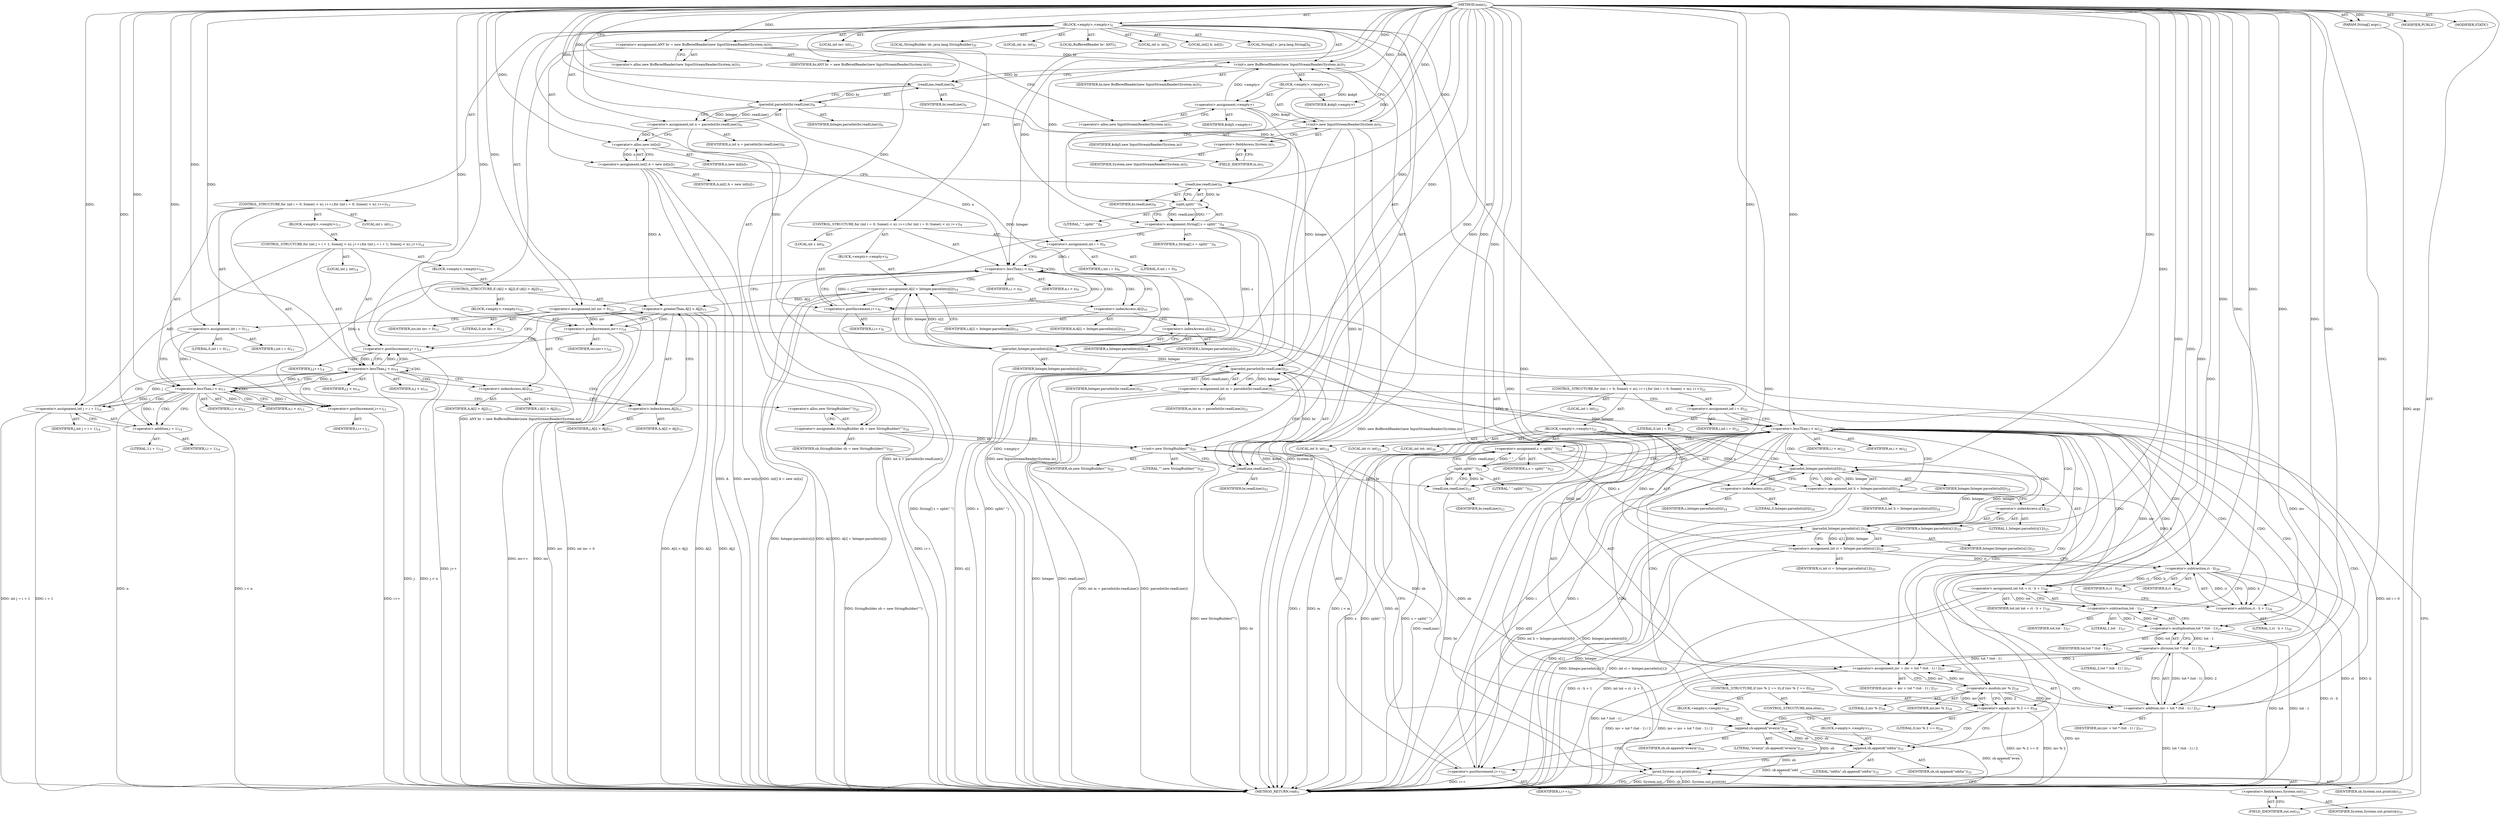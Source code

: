 digraph "main" {  
"21" [label = <(METHOD,main)<SUB>3</SUB>> ]
"22" [label = <(PARAM,String[] args)<SUB>3</SUB>> ]
"23" [label = <(BLOCK,&lt;empty&gt;,&lt;empty&gt;)<SUB>4</SUB>> ]
"4" [label = <(LOCAL,BufferedReader br: ANY)<SUB>5</SUB>> ]
"24" [label = <(&lt;operator&gt;.assignment,ANY br = new BufferedReader(new InputStreamReader(System.in)))<SUB>5</SUB>> ]
"25" [label = <(IDENTIFIER,br,ANY br = new BufferedReader(new InputStreamReader(System.in)))<SUB>5</SUB>> ]
"26" [label = <(&lt;operator&gt;.alloc,new BufferedReader(new InputStreamReader(System.in)))<SUB>5</SUB>> ]
"27" [label = <(&lt;init&gt;,new BufferedReader(new InputStreamReader(System.in)))<SUB>5</SUB>> ]
"3" [label = <(IDENTIFIER,br,new BufferedReader(new InputStreamReader(System.in)))<SUB>5</SUB>> ]
"28" [label = <(BLOCK,&lt;empty&gt;,&lt;empty&gt;)<SUB>5</SUB>> ]
"29" [label = <(&lt;operator&gt;.assignment,&lt;empty&gt;)> ]
"30" [label = <(IDENTIFIER,$obj0,&lt;empty&gt;)> ]
"31" [label = <(&lt;operator&gt;.alloc,new InputStreamReader(System.in))<SUB>5</SUB>> ]
"32" [label = <(&lt;init&gt;,new InputStreamReader(System.in))<SUB>5</SUB>> ]
"33" [label = <(IDENTIFIER,$obj0,new InputStreamReader(System.in))> ]
"34" [label = <(&lt;operator&gt;.fieldAccess,System.in)<SUB>5</SUB>> ]
"35" [label = <(IDENTIFIER,System,new InputStreamReader(System.in))<SUB>5</SUB>> ]
"36" [label = <(FIELD_IDENTIFIER,in,in)<SUB>5</SUB>> ]
"37" [label = <(IDENTIFIER,$obj0,&lt;empty&gt;)> ]
"38" [label = <(LOCAL,int n: int)<SUB>6</SUB>> ]
"39" [label = <(&lt;operator&gt;.assignment,int n = parseInt(br.readLine()))<SUB>6</SUB>> ]
"40" [label = <(IDENTIFIER,n,int n = parseInt(br.readLine()))<SUB>6</SUB>> ]
"41" [label = <(parseInt,parseInt(br.readLine()))<SUB>6</SUB>> ]
"42" [label = <(IDENTIFIER,Integer,parseInt(br.readLine()))<SUB>6</SUB>> ]
"43" [label = <(readLine,readLine())<SUB>6</SUB>> ]
"44" [label = <(IDENTIFIER,br,readLine())<SUB>6</SUB>> ]
"45" [label = <(LOCAL,int[] A: int[])<SUB>7</SUB>> ]
"46" [label = <(&lt;operator&gt;.assignment,int[] A = new int[n])<SUB>7</SUB>> ]
"47" [label = <(IDENTIFIER,A,int[] A = new int[n])<SUB>7</SUB>> ]
"48" [label = <(&lt;operator&gt;.alloc,new int[n])> ]
"49" [label = <(IDENTIFIER,n,new int[n])<SUB>7</SUB>> ]
"50" [label = <(LOCAL,String[] s: java.lang.String[])<SUB>8</SUB>> ]
"51" [label = <(&lt;operator&gt;.assignment,String[] s = split(&quot; &quot;))<SUB>8</SUB>> ]
"52" [label = <(IDENTIFIER,s,String[] s = split(&quot; &quot;))<SUB>8</SUB>> ]
"53" [label = <(split,split(&quot; &quot;))<SUB>8</SUB>> ]
"54" [label = <(readLine,readLine())<SUB>8</SUB>> ]
"55" [label = <(IDENTIFIER,br,readLine())<SUB>8</SUB>> ]
"56" [label = <(LITERAL,&quot; &quot;,split(&quot; &quot;))<SUB>8</SUB>> ]
"57" [label = <(CONTROL_STRUCTURE,for (int i = 0; Some(i &lt; n); i++),for (int i = 0; Some(i &lt; n); i++))<SUB>9</SUB>> ]
"58" [label = <(LOCAL,int i: int)<SUB>9</SUB>> ]
"59" [label = <(&lt;operator&gt;.assignment,int i = 0)<SUB>9</SUB>> ]
"60" [label = <(IDENTIFIER,i,int i = 0)<SUB>9</SUB>> ]
"61" [label = <(LITERAL,0,int i = 0)<SUB>9</SUB>> ]
"62" [label = <(&lt;operator&gt;.lessThan,i &lt; n)<SUB>9</SUB>> ]
"63" [label = <(IDENTIFIER,i,i &lt; n)<SUB>9</SUB>> ]
"64" [label = <(IDENTIFIER,n,i &lt; n)<SUB>9</SUB>> ]
"65" [label = <(&lt;operator&gt;.postIncrement,i++)<SUB>9</SUB>> ]
"66" [label = <(IDENTIFIER,i,i++)<SUB>9</SUB>> ]
"67" [label = <(BLOCK,&lt;empty&gt;,&lt;empty&gt;)<SUB>9</SUB>> ]
"68" [label = <(&lt;operator&gt;.assignment,A[i] = Integer.parseInt(s[i]))<SUB>10</SUB>> ]
"69" [label = <(&lt;operator&gt;.indexAccess,A[i])<SUB>10</SUB>> ]
"70" [label = <(IDENTIFIER,A,A[i] = Integer.parseInt(s[i]))<SUB>10</SUB>> ]
"71" [label = <(IDENTIFIER,i,A[i] = Integer.parseInt(s[i]))<SUB>10</SUB>> ]
"72" [label = <(parseInt,Integer.parseInt(s[i]))<SUB>10</SUB>> ]
"73" [label = <(IDENTIFIER,Integer,Integer.parseInt(s[i]))<SUB>10</SUB>> ]
"74" [label = <(&lt;operator&gt;.indexAccess,s[i])<SUB>10</SUB>> ]
"75" [label = <(IDENTIFIER,s,Integer.parseInt(s[i]))<SUB>10</SUB>> ]
"76" [label = <(IDENTIFIER,i,Integer.parseInt(s[i]))<SUB>10</SUB>> ]
"77" [label = <(LOCAL,int inv: int)<SUB>12</SUB>> ]
"78" [label = <(&lt;operator&gt;.assignment,int inv = 0)<SUB>12</SUB>> ]
"79" [label = <(IDENTIFIER,inv,int inv = 0)<SUB>12</SUB>> ]
"80" [label = <(LITERAL,0,int inv = 0)<SUB>12</SUB>> ]
"81" [label = <(CONTROL_STRUCTURE,for (int i = 0; Some(i &lt; n); i++),for (int i = 0; Some(i &lt; n); i++))<SUB>13</SUB>> ]
"82" [label = <(LOCAL,int i: int)<SUB>13</SUB>> ]
"83" [label = <(&lt;operator&gt;.assignment,int i = 0)<SUB>13</SUB>> ]
"84" [label = <(IDENTIFIER,i,int i = 0)<SUB>13</SUB>> ]
"85" [label = <(LITERAL,0,int i = 0)<SUB>13</SUB>> ]
"86" [label = <(&lt;operator&gt;.lessThan,i &lt; n)<SUB>13</SUB>> ]
"87" [label = <(IDENTIFIER,i,i &lt; n)<SUB>13</SUB>> ]
"88" [label = <(IDENTIFIER,n,i &lt; n)<SUB>13</SUB>> ]
"89" [label = <(&lt;operator&gt;.postIncrement,i++)<SUB>13</SUB>> ]
"90" [label = <(IDENTIFIER,i,i++)<SUB>13</SUB>> ]
"91" [label = <(BLOCK,&lt;empty&gt;,&lt;empty&gt;)<SUB>13</SUB>> ]
"92" [label = <(CONTROL_STRUCTURE,for (int j = i + 1; Some(j &lt; n); j++),for (int j = i + 1; Some(j &lt; n); j++))<SUB>14</SUB>> ]
"93" [label = <(LOCAL,int j: int)<SUB>14</SUB>> ]
"94" [label = <(&lt;operator&gt;.assignment,int j = i + 1)<SUB>14</SUB>> ]
"95" [label = <(IDENTIFIER,j,int j = i + 1)<SUB>14</SUB>> ]
"96" [label = <(&lt;operator&gt;.addition,i + 1)<SUB>14</SUB>> ]
"97" [label = <(IDENTIFIER,i,i + 1)<SUB>14</SUB>> ]
"98" [label = <(LITERAL,1,i + 1)<SUB>14</SUB>> ]
"99" [label = <(&lt;operator&gt;.lessThan,j &lt; n)<SUB>14</SUB>> ]
"100" [label = <(IDENTIFIER,j,j &lt; n)<SUB>14</SUB>> ]
"101" [label = <(IDENTIFIER,n,j &lt; n)<SUB>14</SUB>> ]
"102" [label = <(&lt;operator&gt;.postIncrement,j++)<SUB>14</SUB>> ]
"103" [label = <(IDENTIFIER,j,j++)<SUB>14</SUB>> ]
"104" [label = <(BLOCK,&lt;empty&gt;,&lt;empty&gt;)<SUB>14</SUB>> ]
"105" [label = <(CONTROL_STRUCTURE,if (A[i] &gt; A[j]),if (A[i] &gt; A[j]))<SUB>15</SUB>> ]
"106" [label = <(&lt;operator&gt;.greaterThan,A[i] &gt; A[j])<SUB>15</SUB>> ]
"107" [label = <(&lt;operator&gt;.indexAccess,A[i])<SUB>15</SUB>> ]
"108" [label = <(IDENTIFIER,A,A[i] &gt; A[j])<SUB>15</SUB>> ]
"109" [label = <(IDENTIFIER,i,A[i] &gt; A[j])<SUB>15</SUB>> ]
"110" [label = <(&lt;operator&gt;.indexAccess,A[j])<SUB>15</SUB>> ]
"111" [label = <(IDENTIFIER,A,A[i] &gt; A[j])<SUB>15</SUB>> ]
"112" [label = <(IDENTIFIER,j,A[i] &gt; A[j])<SUB>15</SUB>> ]
"113" [label = <(BLOCK,&lt;empty&gt;,&lt;empty&gt;)<SUB>15</SUB>> ]
"114" [label = <(&lt;operator&gt;.postIncrement,inv++)<SUB>16</SUB>> ]
"115" [label = <(IDENTIFIER,inv,inv++)<SUB>16</SUB>> ]
"6" [label = <(LOCAL,StringBuilder sb: java.lang.StringBuilder)<SUB>20</SUB>> ]
"116" [label = <(&lt;operator&gt;.assignment,StringBuilder sb = new StringBuilder(&quot;&quot;))<SUB>20</SUB>> ]
"117" [label = <(IDENTIFIER,sb,StringBuilder sb = new StringBuilder(&quot;&quot;))<SUB>20</SUB>> ]
"118" [label = <(&lt;operator&gt;.alloc,new StringBuilder(&quot;&quot;))<SUB>20</SUB>> ]
"119" [label = <(&lt;init&gt;,new StringBuilder(&quot;&quot;))<SUB>20</SUB>> ]
"5" [label = <(IDENTIFIER,sb,new StringBuilder(&quot;&quot;))<SUB>20</SUB>> ]
"120" [label = <(LITERAL,&quot;&quot;,new StringBuilder(&quot;&quot;))<SUB>20</SUB>> ]
"121" [label = <(LOCAL,int m: int)<SUB>21</SUB>> ]
"122" [label = <(&lt;operator&gt;.assignment,int m = parseInt(br.readLine()))<SUB>21</SUB>> ]
"123" [label = <(IDENTIFIER,m,int m = parseInt(br.readLine()))<SUB>21</SUB>> ]
"124" [label = <(parseInt,parseInt(br.readLine()))<SUB>21</SUB>> ]
"125" [label = <(IDENTIFIER,Integer,parseInt(br.readLine()))<SUB>21</SUB>> ]
"126" [label = <(readLine,readLine())<SUB>21</SUB>> ]
"127" [label = <(IDENTIFIER,br,readLine())<SUB>21</SUB>> ]
"128" [label = <(CONTROL_STRUCTURE,for (int i = 0; Some(i &lt; m); i++),for (int i = 0; Some(i &lt; m); i++))<SUB>22</SUB>> ]
"129" [label = <(LOCAL,int i: int)<SUB>22</SUB>> ]
"130" [label = <(&lt;operator&gt;.assignment,int i = 0)<SUB>22</SUB>> ]
"131" [label = <(IDENTIFIER,i,int i = 0)<SUB>22</SUB>> ]
"132" [label = <(LITERAL,0,int i = 0)<SUB>22</SUB>> ]
"133" [label = <(&lt;operator&gt;.lessThan,i &lt; m)<SUB>22</SUB>> ]
"134" [label = <(IDENTIFIER,i,i &lt; m)<SUB>22</SUB>> ]
"135" [label = <(IDENTIFIER,m,i &lt; m)<SUB>22</SUB>> ]
"136" [label = <(&lt;operator&gt;.postIncrement,i++)<SUB>22</SUB>> ]
"137" [label = <(IDENTIFIER,i,i++)<SUB>22</SUB>> ]
"138" [label = <(BLOCK,&lt;empty&gt;,&lt;empty&gt;)<SUB>22</SUB>> ]
"139" [label = <(&lt;operator&gt;.assignment,s = split(&quot; &quot;))<SUB>23</SUB>> ]
"140" [label = <(IDENTIFIER,s,s = split(&quot; &quot;))<SUB>23</SUB>> ]
"141" [label = <(split,split(&quot; &quot;))<SUB>23</SUB>> ]
"142" [label = <(readLine,readLine())<SUB>23</SUB>> ]
"143" [label = <(IDENTIFIER,br,readLine())<SUB>23</SUB>> ]
"144" [label = <(LITERAL,&quot; &quot;,split(&quot; &quot;))<SUB>23</SUB>> ]
"145" [label = <(LOCAL,int li: int)<SUB>24</SUB>> ]
"146" [label = <(&lt;operator&gt;.assignment,int li = Integer.parseInt(s[0]))<SUB>24</SUB>> ]
"147" [label = <(IDENTIFIER,li,int li = Integer.parseInt(s[0]))<SUB>24</SUB>> ]
"148" [label = <(parseInt,Integer.parseInt(s[0]))<SUB>24</SUB>> ]
"149" [label = <(IDENTIFIER,Integer,Integer.parseInt(s[0]))<SUB>24</SUB>> ]
"150" [label = <(&lt;operator&gt;.indexAccess,s[0])<SUB>24</SUB>> ]
"151" [label = <(IDENTIFIER,s,Integer.parseInt(s[0]))<SUB>24</SUB>> ]
"152" [label = <(LITERAL,0,Integer.parseInt(s[0]))<SUB>24</SUB>> ]
"153" [label = <(LOCAL,int ri: int)<SUB>25</SUB>> ]
"154" [label = <(&lt;operator&gt;.assignment,int ri = Integer.parseInt(s[1]))<SUB>25</SUB>> ]
"155" [label = <(IDENTIFIER,ri,int ri = Integer.parseInt(s[1]))<SUB>25</SUB>> ]
"156" [label = <(parseInt,Integer.parseInt(s[1]))<SUB>25</SUB>> ]
"157" [label = <(IDENTIFIER,Integer,Integer.parseInt(s[1]))<SUB>25</SUB>> ]
"158" [label = <(&lt;operator&gt;.indexAccess,s[1])<SUB>25</SUB>> ]
"159" [label = <(IDENTIFIER,s,Integer.parseInt(s[1]))<SUB>25</SUB>> ]
"160" [label = <(LITERAL,1,Integer.parseInt(s[1]))<SUB>25</SUB>> ]
"161" [label = <(LOCAL,int tot: int)<SUB>26</SUB>> ]
"162" [label = <(&lt;operator&gt;.assignment,int tot = ri - li + 1)<SUB>26</SUB>> ]
"163" [label = <(IDENTIFIER,tot,int tot = ri - li + 1)<SUB>26</SUB>> ]
"164" [label = <(&lt;operator&gt;.addition,ri - li + 1)<SUB>26</SUB>> ]
"165" [label = <(&lt;operator&gt;.subtraction,ri - li)<SUB>26</SUB>> ]
"166" [label = <(IDENTIFIER,ri,ri - li)<SUB>26</SUB>> ]
"167" [label = <(IDENTIFIER,li,ri - li)<SUB>26</SUB>> ]
"168" [label = <(LITERAL,1,ri - li + 1)<SUB>26</SUB>> ]
"169" [label = <(&lt;operator&gt;.assignment,inv = inv + tot * (tot - 1) / 2)<SUB>27</SUB>> ]
"170" [label = <(IDENTIFIER,inv,inv = inv + tot * (tot - 1) / 2)<SUB>27</SUB>> ]
"171" [label = <(&lt;operator&gt;.addition,inv + tot * (tot - 1) / 2)<SUB>27</SUB>> ]
"172" [label = <(IDENTIFIER,inv,inv + tot * (tot - 1) / 2)<SUB>27</SUB>> ]
"173" [label = <(&lt;operator&gt;.division,tot * (tot - 1) / 2)<SUB>27</SUB>> ]
"174" [label = <(&lt;operator&gt;.multiplication,tot * (tot - 1))<SUB>27</SUB>> ]
"175" [label = <(IDENTIFIER,tot,tot * (tot - 1))<SUB>27</SUB>> ]
"176" [label = <(&lt;operator&gt;.subtraction,tot - 1)<SUB>27</SUB>> ]
"177" [label = <(IDENTIFIER,tot,tot - 1)<SUB>27</SUB>> ]
"178" [label = <(LITERAL,1,tot - 1)<SUB>27</SUB>> ]
"179" [label = <(LITERAL,2,tot * (tot - 1) / 2)<SUB>27</SUB>> ]
"180" [label = <(CONTROL_STRUCTURE,if (inv % 2 == 0),if (inv % 2 == 0))<SUB>28</SUB>> ]
"181" [label = <(&lt;operator&gt;.equals,inv % 2 == 0)<SUB>28</SUB>> ]
"182" [label = <(&lt;operator&gt;.modulo,inv % 2)<SUB>28</SUB>> ]
"183" [label = <(IDENTIFIER,inv,inv % 2)<SUB>28</SUB>> ]
"184" [label = <(LITERAL,2,inv % 2)<SUB>28</SUB>> ]
"185" [label = <(LITERAL,0,inv % 2 == 0)<SUB>28</SUB>> ]
"186" [label = <(BLOCK,&lt;empty&gt;,&lt;empty&gt;)<SUB>28</SUB>> ]
"187" [label = <(append,sb.append(&quot;even\n&quot;))<SUB>29</SUB>> ]
"188" [label = <(IDENTIFIER,sb,sb.append(&quot;even\n&quot;))<SUB>29</SUB>> ]
"189" [label = <(LITERAL,&quot;even\n&quot;,sb.append(&quot;even\n&quot;))<SUB>29</SUB>> ]
"190" [label = <(CONTROL_STRUCTURE,else,else)<SUB>31</SUB>> ]
"191" [label = <(BLOCK,&lt;empty&gt;,&lt;empty&gt;)<SUB>31</SUB>> ]
"192" [label = <(append,sb.append(&quot;odd\n&quot;))<SUB>32</SUB>> ]
"193" [label = <(IDENTIFIER,sb,sb.append(&quot;odd\n&quot;))<SUB>32</SUB>> ]
"194" [label = <(LITERAL,&quot;odd\n&quot;,sb.append(&quot;odd\n&quot;))<SUB>32</SUB>> ]
"195" [label = <(print,System.out.print(sb))<SUB>35</SUB>> ]
"196" [label = <(&lt;operator&gt;.fieldAccess,System.out)<SUB>35</SUB>> ]
"197" [label = <(IDENTIFIER,System,System.out.print(sb))<SUB>35</SUB>> ]
"198" [label = <(FIELD_IDENTIFIER,out,out)<SUB>35</SUB>> ]
"199" [label = <(IDENTIFIER,sb,System.out.print(sb))<SUB>35</SUB>> ]
"200" [label = <(MODIFIER,PUBLIC)> ]
"201" [label = <(MODIFIER,STATIC)> ]
"202" [label = <(METHOD_RETURN,void)<SUB>3</SUB>> ]
  "21" -> "22"  [ label = "AST: "] 
  "21" -> "23"  [ label = "AST: "] 
  "21" -> "200"  [ label = "AST: "] 
  "21" -> "201"  [ label = "AST: "] 
  "21" -> "202"  [ label = "AST: "] 
  "23" -> "4"  [ label = "AST: "] 
  "23" -> "24"  [ label = "AST: "] 
  "23" -> "27"  [ label = "AST: "] 
  "23" -> "38"  [ label = "AST: "] 
  "23" -> "39"  [ label = "AST: "] 
  "23" -> "45"  [ label = "AST: "] 
  "23" -> "46"  [ label = "AST: "] 
  "23" -> "50"  [ label = "AST: "] 
  "23" -> "51"  [ label = "AST: "] 
  "23" -> "57"  [ label = "AST: "] 
  "23" -> "77"  [ label = "AST: "] 
  "23" -> "78"  [ label = "AST: "] 
  "23" -> "81"  [ label = "AST: "] 
  "23" -> "6"  [ label = "AST: "] 
  "23" -> "116"  [ label = "AST: "] 
  "23" -> "119"  [ label = "AST: "] 
  "23" -> "121"  [ label = "AST: "] 
  "23" -> "122"  [ label = "AST: "] 
  "23" -> "128"  [ label = "AST: "] 
  "23" -> "195"  [ label = "AST: "] 
  "24" -> "25"  [ label = "AST: "] 
  "24" -> "26"  [ label = "AST: "] 
  "27" -> "3"  [ label = "AST: "] 
  "27" -> "28"  [ label = "AST: "] 
  "28" -> "29"  [ label = "AST: "] 
  "28" -> "32"  [ label = "AST: "] 
  "28" -> "37"  [ label = "AST: "] 
  "29" -> "30"  [ label = "AST: "] 
  "29" -> "31"  [ label = "AST: "] 
  "32" -> "33"  [ label = "AST: "] 
  "32" -> "34"  [ label = "AST: "] 
  "34" -> "35"  [ label = "AST: "] 
  "34" -> "36"  [ label = "AST: "] 
  "39" -> "40"  [ label = "AST: "] 
  "39" -> "41"  [ label = "AST: "] 
  "41" -> "42"  [ label = "AST: "] 
  "41" -> "43"  [ label = "AST: "] 
  "43" -> "44"  [ label = "AST: "] 
  "46" -> "47"  [ label = "AST: "] 
  "46" -> "48"  [ label = "AST: "] 
  "48" -> "49"  [ label = "AST: "] 
  "51" -> "52"  [ label = "AST: "] 
  "51" -> "53"  [ label = "AST: "] 
  "53" -> "54"  [ label = "AST: "] 
  "53" -> "56"  [ label = "AST: "] 
  "54" -> "55"  [ label = "AST: "] 
  "57" -> "58"  [ label = "AST: "] 
  "57" -> "59"  [ label = "AST: "] 
  "57" -> "62"  [ label = "AST: "] 
  "57" -> "65"  [ label = "AST: "] 
  "57" -> "67"  [ label = "AST: "] 
  "59" -> "60"  [ label = "AST: "] 
  "59" -> "61"  [ label = "AST: "] 
  "62" -> "63"  [ label = "AST: "] 
  "62" -> "64"  [ label = "AST: "] 
  "65" -> "66"  [ label = "AST: "] 
  "67" -> "68"  [ label = "AST: "] 
  "68" -> "69"  [ label = "AST: "] 
  "68" -> "72"  [ label = "AST: "] 
  "69" -> "70"  [ label = "AST: "] 
  "69" -> "71"  [ label = "AST: "] 
  "72" -> "73"  [ label = "AST: "] 
  "72" -> "74"  [ label = "AST: "] 
  "74" -> "75"  [ label = "AST: "] 
  "74" -> "76"  [ label = "AST: "] 
  "78" -> "79"  [ label = "AST: "] 
  "78" -> "80"  [ label = "AST: "] 
  "81" -> "82"  [ label = "AST: "] 
  "81" -> "83"  [ label = "AST: "] 
  "81" -> "86"  [ label = "AST: "] 
  "81" -> "89"  [ label = "AST: "] 
  "81" -> "91"  [ label = "AST: "] 
  "83" -> "84"  [ label = "AST: "] 
  "83" -> "85"  [ label = "AST: "] 
  "86" -> "87"  [ label = "AST: "] 
  "86" -> "88"  [ label = "AST: "] 
  "89" -> "90"  [ label = "AST: "] 
  "91" -> "92"  [ label = "AST: "] 
  "92" -> "93"  [ label = "AST: "] 
  "92" -> "94"  [ label = "AST: "] 
  "92" -> "99"  [ label = "AST: "] 
  "92" -> "102"  [ label = "AST: "] 
  "92" -> "104"  [ label = "AST: "] 
  "94" -> "95"  [ label = "AST: "] 
  "94" -> "96"  [ label = "AST: "] 
  "96" -> "97"  [ label = "AST: "] 
  "96" -> "98"  [ label = "AST: "] 
  "99" -> "100"  [ label = "AST: "] 
  "99" -> "101"  [ label = "AST: "] 
  "102" -> "103"  [ label = "AST: "] 
  "104" -> "105"  [ label = "AST: "] 
  "105" -> "106"  [ label = "AST: "] 
  "105" -> "113"  [ label = "AST: "] 
  "106" -> "107"  [ label = "AST: "] 
  "106" -> "110"  [ label = "AST: "] 
  "107" -> "108"  [ label = "AST: "] 
  "107" -> "109"  [ label = "AST: "] 
  "110" -> "111"  [ label = "AST: "] 
  "110" -> "112"  [ label = "AST: "] 
  "113" -> "114"  [ label = "AST: "] 
  "114" -> "115"  [ label = "AST: "] 
  "116" -> "117"  [ label = "AST: "] 
  "116" -> "118"  [ label = "AST: "] 
  "119" -> "5"  [ label = "AST: "] 
  "119" -> "120"  [ label = "AST: "] 
  "122" -> "123"  [ label = "AST: "] 
  "122" -> "124"  [ label = "AST: "] 
  "124" -> "125"  [ label = "AST: "] 
  "124" -> "126"  [ label = "AST: "] 
  "126" -> "127"  [ label = "AST: "] 
  "128" -> "129"  [ label = "AST: "] 
  "128" -> "130"  [ label = "AST: "] 
  "128" -> "133"  [ label = "AST: "] 
  "128" -> "136"  [ label = "AST: "] 
  "128" -> "138"  [ label = "AST: "] 
  "130" -> "131"  [ label = "AST: "] 
  "130" -> "132"  [ label = "AST: "] 
  "133" -> "134"  [ label = "AST: "] 
  "133" -> "135"  [ label = "AST: "] 
  "136" -> "137"  [ label = "AST: "] 
  "138" -> "139"  [ label = "AST: "] 
  "138" -> "145"  [ label = "AST: "] 
  "138" -> "146"  [ label = "AST: "] 
  "138" -> "153"  [ label = "AST: "] 
  "138" -> "154"  [ label = "AST: "] 
  "138" -> "161"  [ label = "AST: "] 
  "138" -> "162"  [ label = "AST: "] 
  "138" -> "169"  [ label = "AST: "] 
  "138" -> "180"  [ label = "AST: "] 
  "139" -> "140"  [ label = "AST: "] 
  "139" -> "141"  [ label = "AST: "] 
  "141" -> "142"  [ label = "AST: "] 
  "141" -> "144"  [ label = "AST: "] 
  "142" -> "143"  [ label = "AST: "] 
  "146" -> "147"  [ label = "AST: "] 
  "146" -> "148"  [ label = "AST: "] 
  "148" -> "149"  [ label = "AST: "] 
  "148" -> "150"  [ label = "AST: "] 
  "150" -> "151"  [ label = "AST: "] 
  "150" -> "152"  [ label = "AST: "] 
  "154" -> "155"  [ label = "AST: "] 
  "154" -> "156"  [ label = "AST: "] 
  "156" -> "157"  [ label = "AST: "] 
  "156" -> "158"  [ label = "AST: "] 
  "158" -> "159"  [ label = "AST: "] 
  "158" -> "160"  [ label = "AST: "] 
  "162" -> "163"  [ label = "AST: "] 
  "162" -> "164"  [ label = "AST: "] 
  "164" -> "165"  [ label = "AST: "] 
  "164" -> "168"  [ label = "AST: "] 
  "165" -> "166"  [ label = "AST: "] 
  "165" -> "167"  [ label = "AST: "] 
  "169" -> "170"  [ label = "AST: "] 
  "169" -> "171"  [ label = "AST: "] 
  "171" -> "172"  [ label = "AST: "] 
  "171" -> "173"  [ label = "AST: "] 
  "173" -> "174"  [ label = "AST: "] 
  "173" -> "179"  [ label = "AST: "] 
  "174" -> "175"  [ label = "AST: "] 
  "174" -> "176"  [ label = "AST: "] 
  "176" -> "177"  [ label = "AST: "] 
  "176" -> "178"  [ label = "AST: "] 
  "180" -> "181"  [ label = "AST: "] 
  "180" -> "186"  [ label = "AST: "] 
  "180" -> "190"  [ label = "AST: "] 
  "181" -> "182"  [ label = "AST: "] 
  "181" -> "185"  [ label = "AST: "] 
  "182" -> "183"  [ label = "AST: "] 
  "182" -> "184"  [ label = "AST: "] 
  "186" -> "187"  [ label = "AST: "] 
  "187" -> "188"  [ label = "AST: "] 
  "187" -> "189"  [ label = "AST: "] 
  "190" -> "191"  [ label = "AST: "] 
  "191" -> "192"  [ label = "AST: "] 
  "192" -> "193"  [ label = "AST: "] 
  "192" -> "194"  [ label = "AST: "] 
  "195" -> "196"  [ label = "AST: "] 
  "195" -> "199"  [ label = "AST: "] 
  "196" -> "197"  [ label = "AST: "] 
  "196" -> "198"  [ label = "AST: "] 
  "24" -> "31"  [ label = "CFG: "] 
  "27" -> "43"  [ label = "CFG: "] 
  "39" -> "48"  [ label = "CFG: "] 
  "46" -> "54"  [ label = "CFG: "] 
  "51" -> "59"  [ label = "CFG: "] 
  "78" -> "83"  [ label = "CFG: "] 
  "116" -> "119"  [ label = "CFG: "] 
  "119" -> "126"  [ label = "CFG: "] 
  "122" -> "130"  [ label = "CFG: "] 
  "195" -> "202"  [ label = "CFG: "] 
  "26" -> "24"  [ label = "CFG: "] 
  "41" -> "39"  [ label = "CFG: "] 
  "48" -> "46"  [ label = "CFG: "] 
  "53" -> "51"  [ label = "CFG: "] 
  "59" -> "62"  [ label = "CFG: "] 
  "62" -> "69"  [ label = "CFG: "] 
  "62" -> "78"  [ label = "CFG: "] 
  "65" -> "62"  [ label = "CFG: "] 
  "83" -> "86"  [ label = "CFG: "] 
  "86" -> "96"  [ label = "CFG: "] 
  "86" -> "118"  [ label = "CFG: "] 
  "89" -> "86"  [ label = "CFG: "] 
  "118" -> "116"  [ label = "CFG: "] 
  "124" -> "122"  [ label = "CFG: "] 
  "130" -> "133"  [ label = "CFG: "] 
  "133" -> "142"  [ label = "CFG: "] 
  "133" -> "198"  [ label = "CFG: "] 
  "136" -> "133"  [ label = "CFG: "] 
  "196" -> "195"  [ label = "CFG: "] 
  "29" -> "36"  [ label = "CFG: "] 
  "32" -> "27"  [ label = "CFG: "] 
  "43" -> "41"  [ label = "CFG: "] 
  "54" -> "53"  [ label = "CFG: "] 
  "68" -> "65"  [ label = "CFG: "] 
  "126" -> "124"  [ label = "CFG: "] 
  "139" -> "150"  [ label = "CFG: "] 
  "146" -> "158"  [ label = "CFG: "] 
  "154" -> "165"  [ label = "CFG: "] 
  "162" -> "176"  [ label = "CFG: "] 
  "169" -> "182"  [ label = "CFG: "] 
  "198" -> "196"  [ label = "CFG: "] 
  "31" -> "29"  [ label = "CFG: "] 
  "34" -> "32"  [ label = "CFG: "] 
  "69" -> "74"  [ label = "CFG: "] 
  "72" -> "68"  [ label = "CFG: "] 
  "94" -> "99"  [ label = "CFG: "] 
  "99" -> "107"  [ label = "CFG: "] 
  "99" -> "89"  [ label = "CFG: "] 
  "102" -> "99"  [ label = "CFG: "] 
  "141" -> "139"  [ label = "CFG: "] 
  "148" -> "146"  [ label = "CFG: "] 
  "156" -> "154"  [ label = "CFG: "] 
  "164" -> "162"  [ label = "CFG: "] 
  "171" -> "169"  [ label = "CFG: "] 
  "181" -> "187"  [ label = "CFG: "] 
  "181" -> "192"  [ label = "CFG: "] 
  "36" -> "34"  [ label = "CFG: "] 
  "74" -> "72"  [ label = "CFG: "] 
  "96" -> "94"  [ label = "CFG: "] 
  "142" -> "141"  [ label = "CFG: "] 
  "150" -> "148"  [ label = "CFG: "] 
  "158" -> "156"  [ label = "CFG: "] 
  "165" -> "164"  [ label = "CFG: "] 
  "173" -> "171"  [ label = "CFG: "] 
  "182" -> "181"  [ label = "CFG: "] 
  "187" -> "136"  [ label = "CFG: "] 
  "106" -> "114"  [ label = "CFG: "] 
  "106" -> "102"  [ label = "CFG: "] 
  "174" -> "173"  [ label = "CFG: "] 
  "192" -> "136"  [ label = "CFG: "] 
  "107" -> "110"  [ label = "CFG: "] 
  "110" -> "106"  [ label = "CFG: "] 
  "114" -> "102"  [ label = "CFG: "] 
  "176" -> "174"  [ label = "CFG: "] 
  "21" -> "26"  [ label = "CFG: "] 
  "22" -> "202"  [ label = "DDG: args"] 
  "24" -> "202"  [ label = "DDG: ANY br = new BufferedReader(new InputStreamReader(System.in))"] 
  "29" -> "202"  [ label = "DDG: &lt;empty&gt;"] 
  "32" -> "202"  [ label = "DDG: $obj0"] 
  "32" -> "202"  [ label = "DDG: System.in"] 
  "32" -> "202"  [ label = "DDG: new InputStreamReader(System.in)"] 
  "27" -> "202"  [ label = "DDG: new BufferedReader(new InputStreamReader(System.in))"] 
  "39" -> "202"  [ label = "DDG: int n = parseInt(br.readLine())"] 
  "46" -> "202"  [ label = "DDG: A"] 
  "46" -> "202"  [ label = "DDG: new int[n]"] 
  "46" -> "202"  [ label = "DDG: int[] A = new int[n]"] 
  "51" -> "202"  [ label = "DDG: s"] 
  "51" -> "202"  [ label = "DDG: split(&quot; &quot;)"] 
  "51" -> "202"  [ label = "DDG: String[] s = split(&quot; &quot;)"] 
  "78" -> "202"  [ label = "DDG: inv"] 
  "78" -> "202"  [ label = "DDG: int inv = 0"] 
  "86" -> "202"  [ label = "DDG: n"] 
  "86" -> "202"  [ label = "DDG: i &lt; n"] 
  "116" -> "202"  [ label = "DDG: StringBuilder sb = new StringBuilder(&quot;&quot;)"] 
  "119" -> "202"  [ label = "DDG: new StringBuilder(&quot;&quot;)"] 
  "124" -> "202"  [ label = "DDG: Integer"] 
  "126" -> "202"  [ label = "DDG: br"] 
  "124" -> "202"  [ label = "DDG: readLine()"] 
  "122" -> "202"  [ label = "DDG: parseInt(br.readLine())"] 
  "122" -> "202"  [ label = "DDG: int m = parseInt(br.readLine())"] 
  "130" -> "202"  [ label = "DDG: int i = 0"] 
  "133" -> "202"  [ label = "DDG: i"] 
  "133" -> "202"  [ label = "DDG: m"] 
  "133" -> "202"  [ label = "DDG: i &lt; m"] 
  "195" -> "202"  [ label = "DDG: System.out"] 
  "195" -> "202"  [ label = "DDG: sb"] 
  "195" -> "202"  [ label = "DDG: System.out.print(sb)"] 
  "139" -> "202"  [ label = "DDG: s"] 
  "142" -> "202"  [ label = "DDG: br"] 
  "141" -> "202"  [ label = "DDG: readLine()"] 
  "139" -> "202"  [ label = "DDG: split(&quot; &quot;)"] 
  "139" -> "202"  [ label = "DDG: s = split(&quot; &quot;)"] 
  "148" -> "202"  [ label = "DDG: s[0]"] 
  "146" -> "202"  [ label = "DDG: Integer.parseInt(s[0])"] 
  "146" -> "202"  [ label = "DDG: int li = Integer.parseInt(s[0])"] 
  "156" -> "202"  [ label = "DDG: Integer"] 
  "156" -> "202"  [ label = "DDG: s[1]"] 
  "154" -> "202"  [ label = "DDG: Integer.parseInt(s[1])"] 
  "154" -> "202"  [ label = "DDG: int ri = Integer.parseInt(s[1])"] 
  "165" -> "202"  [ label = "DDG: ri"] 
  "165" -> "202"  [ label = "DDG: li"] 
  "164" -> "202"  [ label = "DDG: ri - li"] 
  "162" -> "202"  [ label = "DDG: ri - li + 1"] 
  "162" -> "202"  [ label = "DDG: int tot = ri - li + 1"] 
  "174" -> "202"  [ label = "DDG: tot"] 
  "174" -> "202"  [ label = "DDG: tot - 1"] 
  "173" -> "202"  [ label = "DDG: tot * (tot - 1)"] 
  "171" -> "202"  [ label = "DDG: tot * (tot - 1) / 2"] 
  "169" -> "202"  [ label = "DDG: inv + tot * (tot - 1) / 2"] 
  "169" -> "202"  [ label = "DDG: inv = inv + tot * (tot - 1) / 2"] 
  "182" -> "202"  [ label = "DDG: inv"] 
  "181" -> "202"  [ label = "DDG: inv % 2"] 
  "181" -> "202"  [ label = "DDG: inv % 2 == 0"] 
  "192" -> "202"  [ label = "DDG: sb.append(&quot;odd\n&quot;)"] 
  "187" -> "202"  [ label = "DDG: sb.append(&quot;even\n&quot;)"] 
  "136" -> "202"  [ label = "DDG: i++"] 
  "94" -> "202"  [ label = "DDG: i + 1"] 
  "94" -> "202"  [ label = "DDG: int j = i + 1"] 
  "99" -> "202"  [ label = "DDG: j"] 
  "99" -> "202"  [ label = "DDG: j &lt; n"] 
  "89" -> "202"  [ label = "DDG: i++"] 
  "106" -> "202"  [ label = "DDG: A[i]"] 
  "106" -> "202"  [ label = "DDG: A[j]"] 
  "106" -> "202"  [ label = "DDG: A[i] &gt; A[j]"] 
  "114" -> "202"  [ label = "DDG: inv"] 
  "114" -> "202"  [ label = "DDG: inv++"] 
  "102" -> "202"  [ label = "DDG: j++"] 
  "68" -> "202"  [ label = "DDG: A[i]"] 
  "72" -> "202"  [ label = "DDG: s[i]"] 
  "68" -> "202"  [ label = "DDG: Integer.parseInt(s[i])"] 
  "68" -> "202"  [ label = "DDG: A[i] = Integer.parseInt(s[i])"] 
  "65" -> "202"  [ label = "DDG: i++"] 
  "21" -> "22"  [ label = "DDG: "] 
  "21" -> "24"  [ label = "DDG: "] 
  "41" -> "39"  [ label = "DDG: Integer"] 
  "41" -> "39"  [ label = "DDG: readLine()"] 
  "48" -> "46"  [ label = "DDG: n"] 
  "53" -> "51"  [ label = "DDG: readLine()"] 
  "53" -> "51"  [ label = "DDG: &quot; &quot;"] 
  "21" -> "78"  [ label = "DDG: "] 
  "21" -> "116"  [ label = "DDG: "] 
  "124" -> "122"  [ label = "DDG: Integer"] 
  "124" -> "122"  [ label = "DDG: readLine()"] 
  "24" -> "27"  [ label = "DDG: br"] 
  "21" -> "27"  [ label = "DDG: "] 
  "29" -> "27"  [ label = "DDG: &lt;empty&gt;"] 
  "32" -> "27"  [ label = "DDG: $obj0"] 
  "21" -> "59"  [ label = "DDG: "] 
  "21" -> "83"  [ label = "DDG: "] 
  "116" -> "119"  [ label = "DDG: sb"] 
  "21" -> "119"  [ label = "DDG: "] 
  "21" -> "130"  [ label = "DDG: "] 
  "119" -> "195"  [ label = "DDG: sb"] 
  "192" -> "195"  [ label = "DDG: sb"] 
  "187" -> "195"  [ label = "DDG: sb"] 
  "21" -> "195"  [ label = "DDG: "] 
  "21" -> "29"  [ label = "DDG: "] 
  "21" -> "37"  [ label = "DDG: "] 
  "21" -> "41"  [ label = "DDG: "] 
  "43" -> "41"  [ label = "DDG: br"] 
  "39" -> "48"  [ label = "DDG: n"] 
  "21" -> "48"  [ label = "DDG: "] 
  "54" -> "53"  [ label = "DDG: br"] 
  "21" -> "53"  [ label = "DDG: "] 
  "59" -> "62"  [ label = "DDG: i"] 
  "65" -> "62"  [ label = "DDG: i"] 
  "21" -> "62"  [ label = "DDG: "] 
  "48" -> "62"  [ label = "DDG: n"] 
  "62" -> "65"  [ label = "DDG: i"] 
  "21" -> "65"  [ label = "DDG: "] 
  "72" -> "68"  [ label = "DDG: Integer"] 
  "72" -> "68"  [ label = "DDG: s[i]"] 
  "83" -> "86"  [ label = "DDG: i"] 
  "89" -> "86"  [ label = "DDG: i"] 
  "21" -> "86"  [ label = "DDG: "] 
  "62" -> "86"  [ label = "DDG: n"] 
  "99" -> "86"  [ label = "DDG: n"] 
  "21" -> "89"  [ label = "DDG: "] 
  "86" -> "89"  [ label = "DDG: i"] 
  "41" -> "124"  [ label = "DDG: Integer"] 
  "72" -> "124"  [ label = "DDG: Integer"] 
  "21" -> "124"  [ label = "DDG: "] 
  "126" -> "124"  [ label = "DDG: br"] 
  "130" -> "133"  [ label = "DDG: i"] 
  "136" -> "133"  [ label = "DDG: i"] 
  "21" -> "133"  [ label = "DDG: "] 
  "122" -> "133"  [ label = "DDG: m"] 
  "133" -> "136"  [ label = "DDG: i"] 
  "21" -> "136"  [ label = "DDG: "] 
  "141" -> "139"  [ label = "DDG: readLine()"] 
  "141" -> "139"  [ label = "DDG: &quot; &quot;"] 
  "148" -> "146"  [ label = "DDG: Integer"] 
  "148" -> "146"  [ label = "DDG: s[0]"] 
  "156" -> "154"  [ label = "DDG: Integer"] 
  "156" -> "154"  [ label = "DDG: s[1]"] 
  "165" -> "162"  [ label = "DDG: ri"] 
  "165" -> "162"  [ label = "DDG: li"] 
  "21" -> "162"  [ label = "DDG: "] 
  "78" -> "169"  [ label = "DDG: inv"] 
  "182" -> "169"  [ label = "DDG: inv"] 
  "114" -> "169"  [ label = "DDG: inv"] 
  "21" -> "169"  [ label = "DDG: "] 
  "173" -> "169"  [ label = "DDG: tot * (tot - 1)"] 
  "173" -> "169"  [ label = "DDG: 2"] 
  "29" -> "32"  [ label = "DDG: $obj0"] 
  "21" -> "32"  [ label = "DDG: "] 
  "27" -> "43"  [ label = "DDG: br"] 
  "21" -> "43"  [ label = "DDG: "] 
  "43" -> "54"  [ label = "DDG: br"] 
  "21" -> "54"  [ label = "DDG: "] 
  "86" -> "94"  [ label = "DDG: i"] 
  "21" -> "94"  [ label = "DDG: "] 
  "54" -> "126"  [ label = "DDG: br"] 
  "21" -> "126"  [ label = "DDG: "] 
  "41" -> "72"  [ label = "DDG: Integer"] 
  "21" -> "72"  [ label = "DDG: "] 
  "51" -> "72"  [ label = "DDG: s"] 
  "94" -> "99"  [ label = "DDG: j"] 
  "102" -> "99"  [ label = "DDG: j"] 
  "21" -> "99"  [ label = "DDG: "] 
  "86" -> "99"  [ label = "DDG: n"] 
  "99" -> "102"  [ label = "DDG: j"] 
  "21" -> "102"  [ label = "DDG: "] 
  "142" -> "141"  [ label = "DDG: br"] 
  "21" -> "141"  [ label = "DDG: "] 
  "124" -> "148"  [ label = "DDG: Integer"] 
  "156" -> "148"  [ label = "DDG: Integer"] 
  "21" -> "148"  [ label = "DDG: "] 
  "139" -> "148"  [ label = "DDG: s"] 
  "148" -> "156"  [ label = "DDG: Integer"] 
  "21" -> "156"  [ label = "DDG: "] 
  "139" -> "156"  [ label = "DDG: s"] 
  "165" -> "164"  [ label = "DDG: ri"] 
  "165" -> "164"  [ label = "DDG: li"] 
  "21" -> "164"  [ label = "DDG: "] 
  "78" -> "171"  [ label = "DDG: inv"] 
  "182" -> "171"  [ label = "DDG: inv"] 
  "114" -> "171"  [ label = "DDG: inv"] 
  "21" -> "171"  [ label = "DDG: "] 
  "173" -> "171"  [ label = "DDG: tot * (tot - 1)"] 
  "173" -> "171"  [ label = "DDG: 2"] 
  "182" -> "181"  [ label = "DDG: inv"] 
  "182" -> "181"  [ label = "DDG: 2"] 
  "21" -> "181"  [ label = "DDG: "] 
  "86" -> "96"  [ label = "DDG: i"] 
  "21" -> "96"  [ label = "DDG: "] 
  "126" -> "142"  [ label = "DDG: br"] 
  "21" -> "142"  [ label = "DDG: "] 
  "154" -> "165"  [ label = "DDG: ri"] 
  "21" -> "165"  [ label = "DDG: "] 
  "146" -> "165"  [ label = "DDG: li"] 
  "174" -> "173"  [ label = "DDG: tot"] 
  "174" -> "173"  [ label = "DDG: tot - 1"] 
  "21" -> "173"  [ label = "DDG: "] 
  "169" -> "182"  [ label = "DDG: inv"] 
  "21" -> "182"  [ label = "DDG: "] 
  "119" -> "187"  [ label = "DDG: sb"] 
  "192" -> "187"  [ label = "DDG: sb"] 
  "21" -> "187"  [ label = "DDG: "] 
  "46" -> "106"  [ label = "DDG: A"] 
  "68" -> "106"  [ label = "DDG: A[i]"] 
  "176" -> "174"  [ label = "DDG: tot"] 
  "21" -> "174"  [ label = "DDG: "] 
  "176" -> "174"  [ label = "DDG: 1"] 
  "119" -> "192"  [ label = "DDG: sb"] 
  "187" -> "192"  [ label = "DDG: sb"] 
  "21" -> "192"  [ label = "DDG: "] 
  "78" -> "114"  [ label = "DDG: inv"] 
  "21" -> "114"  [ label = "DDG: "] 
  "162" -> "176"  [ label = "DDG: tot"] 
  "21" -> "176"  [ label = "DDG: "] 
  "62" -> "68"  [ label = "CDG: "] 
  "62" -> "72"  [ label = "CDG: "] 
  "62" -> "69"  [ label = "CDG: "] 
  "62" -> "74"  [ label = "CDG: "] 
  "62" -> "65"  [ label = "CDG: "] 
  "62" -> "62"  [ label = "CDG: "] 
  "86" -> "94"  [ label = "CDG: "] 
  "86" -> "96"  [ label = "CDG: "] 
  "86" -> "89"  [ label = "CDG: "] 
  "86" -> "99"  [ label = "CDG: "] 
  "86" -> "86"  [ label = "CDG: "] 
  "133" -> "141"  [ label = "CDG: "] 
  "133" -> "136"  [ label = "CDG: "] 
  "133" -> "154"  [ label = "CDG: "] 
  "133" -> "146"  [ label = "CDG: "] 
  "133" -> "169"  [ label = "CDG: "] 
  "133" -> "142"  [ label = "CDG: "] 
  "133" -> "150"  [ label = "CDG: "] 
  "133" -> "162"  [ label = "CDG: "] 
  "133" -> "176"  [ label = "CDG: "] 
  "133" -> "181"  [ label = "CDG: "] 
  "133" -> "148"  [ label = "CDG: "] 
  "133" -> "173"  [ label = "CDG: "] 
  "133" -> "165"  [ label = "CDG: "] 
  "133" -> "174"  [ label = "CDG: "] 
  "133" -> "182"  [ label = "CDG: "] 
  "133" -> "164"  [ label = "CDG: "] 
  "133" -> "139"  [ label = "CDG: "] 
  "133" -> "156"  [ label = "CDG: "] 
  "133" -> "158"  [ label = "CDG: "] 
  "133" -> "133"  [ label = "CDG: "] 
  "133" -> "171"  [ label = "CDG: "] 
  "99" -> "107"  [ label = "CDG: "] 
  "99" -> "99"  [ label = "CDG: "] 
  "99" -> "102"  [ label = "CDG: "] 
  "99" -> "106"  [ label = "CDG: "] 
  "99" -> "110"  [ label = "CDG: "] 
  "181" -> "192"  [ label = "CDG: "] 
  "181" -> "187"  [ label = "CDG: "] 
  "106" -> "114"  [ label = "CDG: "] 
}
